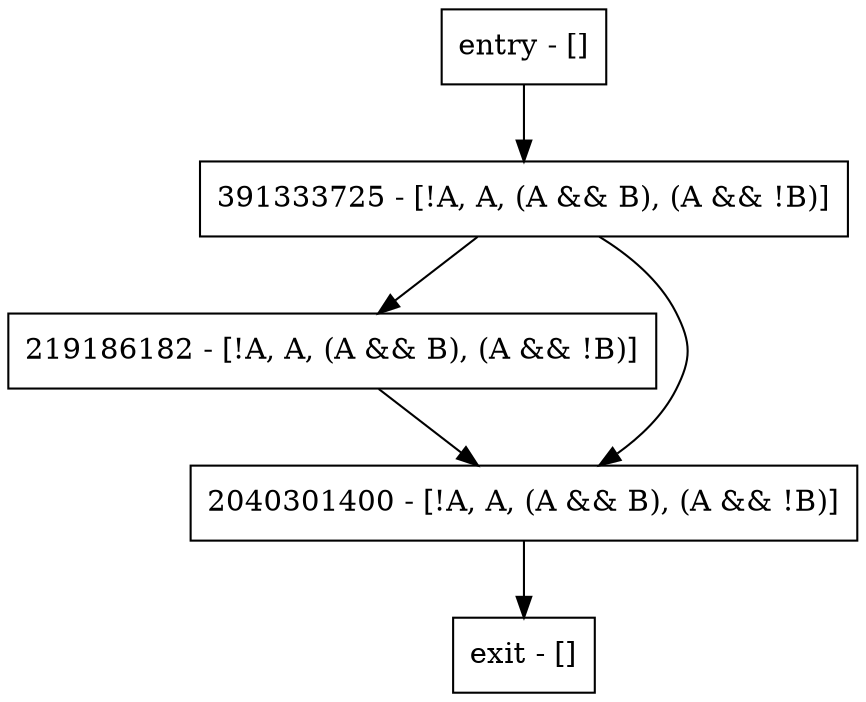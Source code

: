 digraph foo {
node [shape=record];
219186182 [label="219186182 - [!A, A, (A && B), (A && !B)]"];
entry [label="entry - []"];
exit [label="exit - []"];
391333725 [label="391333725 - [!A, A, (A && B), (A && !B)]"];
2040301400 [label="2040301400 - [!A, A, (A && B), (A && !B)]"];
entry;
exit;
219186182 -> 2040301400;
entry -> 391333725;
391333725 -> 219186182;
391333725 -> 2040301400;
2040301400 -> exit;
}
